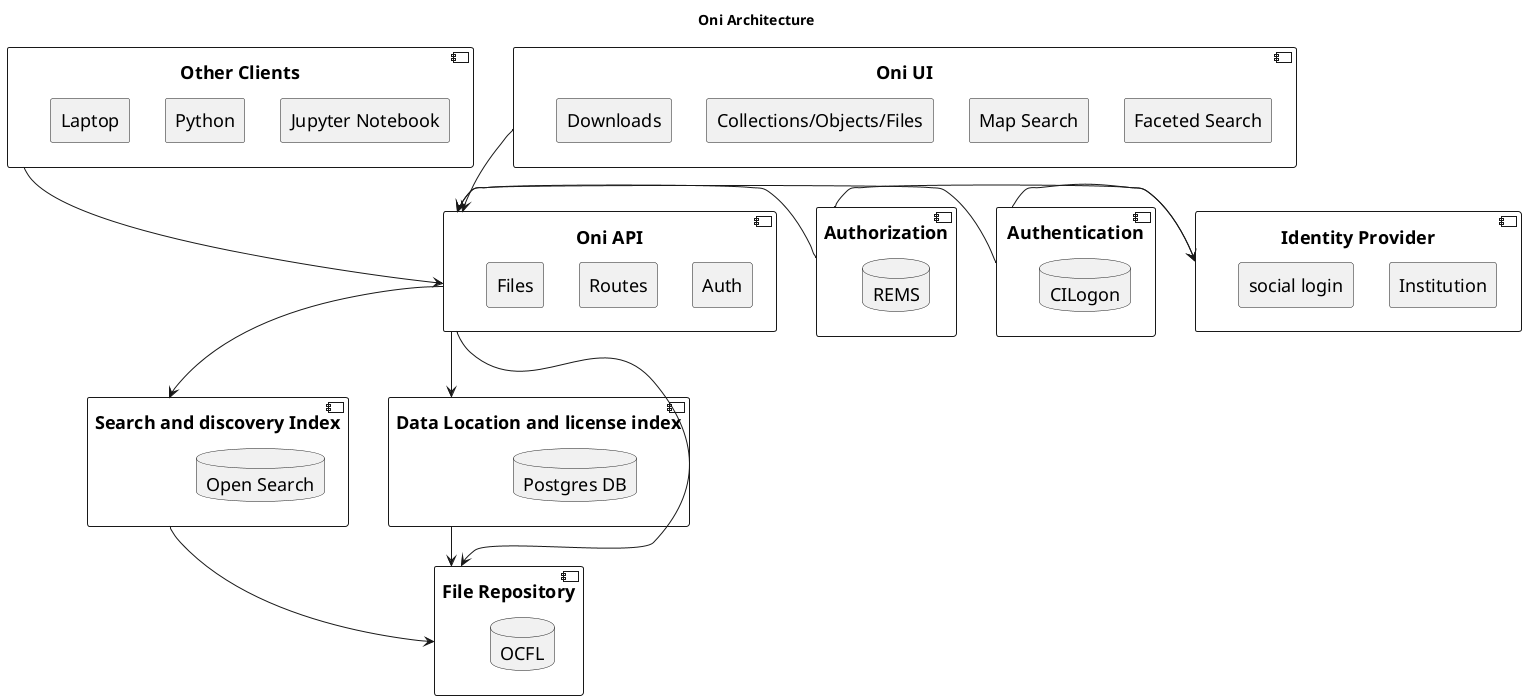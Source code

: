 
@startuml
skinparam defaultFontSize 18
title: Oni Architecture

component "Other Clients" as other {
    rectangle "Jupyter Notebook" {

    }
    rectangle "Python" {

    }
    rectangle "Laptop" {

    }
    
}

component "Oni UI" as ui {

    rectangle "Faceted Search" {

    }
    rectangle "Map Search" {

    }
    rectangle "Collections/Objects/Files" {

    }
    rectangle "Downloads" {

    }

}

component "Oni API" as api{
    rectangle "Auth" {

    }
    rectangle "Routes" {

    }
    rectangle "Files" {

    }
    rectangle "Downloads" {

    }
}

component "Authorization" as autho {
    database "REMS"
}

component "Authentication" as authe{
    database "CILogon"
}

component "Identity Provider" as identity {
    rectangle "Institution"
    rectangle "social login"
}

component "Search and discovery Index" as search {
     database "Open Search"
}

component "Data Location and license index" as structure {
    database "Postgres DB"

}

component "File Repository" as repo {
    database "OCFL"
}

other -down-> api
ui -down-> api

api --down-> structure
api --down-> search
api -down-> repo

autho --left-> api
authe --right-> api

autho --right-> identity
authe --right-> identity

structure -down-> repo
search -down->repo


' === Clients ===
' other
' ui

' === API Layer ===
' api
' autho
' authe
' identity

' === Index Layer ===
' structure
' search

' === Repository Layer ===
' repo


@enduml

@startuml

database "Index" {
rectangle "Data & License index" as ii {

}
rectangle "Browse Index" as ai {

}
}

database ".......... OCFL Repo .............. \n\n\n\n\n\n\n\n\n\n\n\n" as repo {
    
}

rectangle "Indexer" {

}

rectangle "Config" as conf {

}

Indexer -up-> repo : Scan objects
Indexer -> conf : Consume
Indexer -up-> Index : Write

rectangle "API" {
    [item/] as iapi
    [query/] as qapi
    [license filter] as lic

}

cloud "Authentication and Authorizatio Services" as auth {
    [CILogon]
    [Mukurtu]
    [...]

}

rectangle "UI" {
  
}
lic -> auth : Get user's group/license holdings
UI --down--> qapi : Construct views
UI --down--> iapi : Get data for viewing
iapi --down-> ii : Consult for get requests\nfor Objects and files
qapi --down-> ai : Consult for queries / views\n*with license filter

API --down->  repo : Read

@enduml
